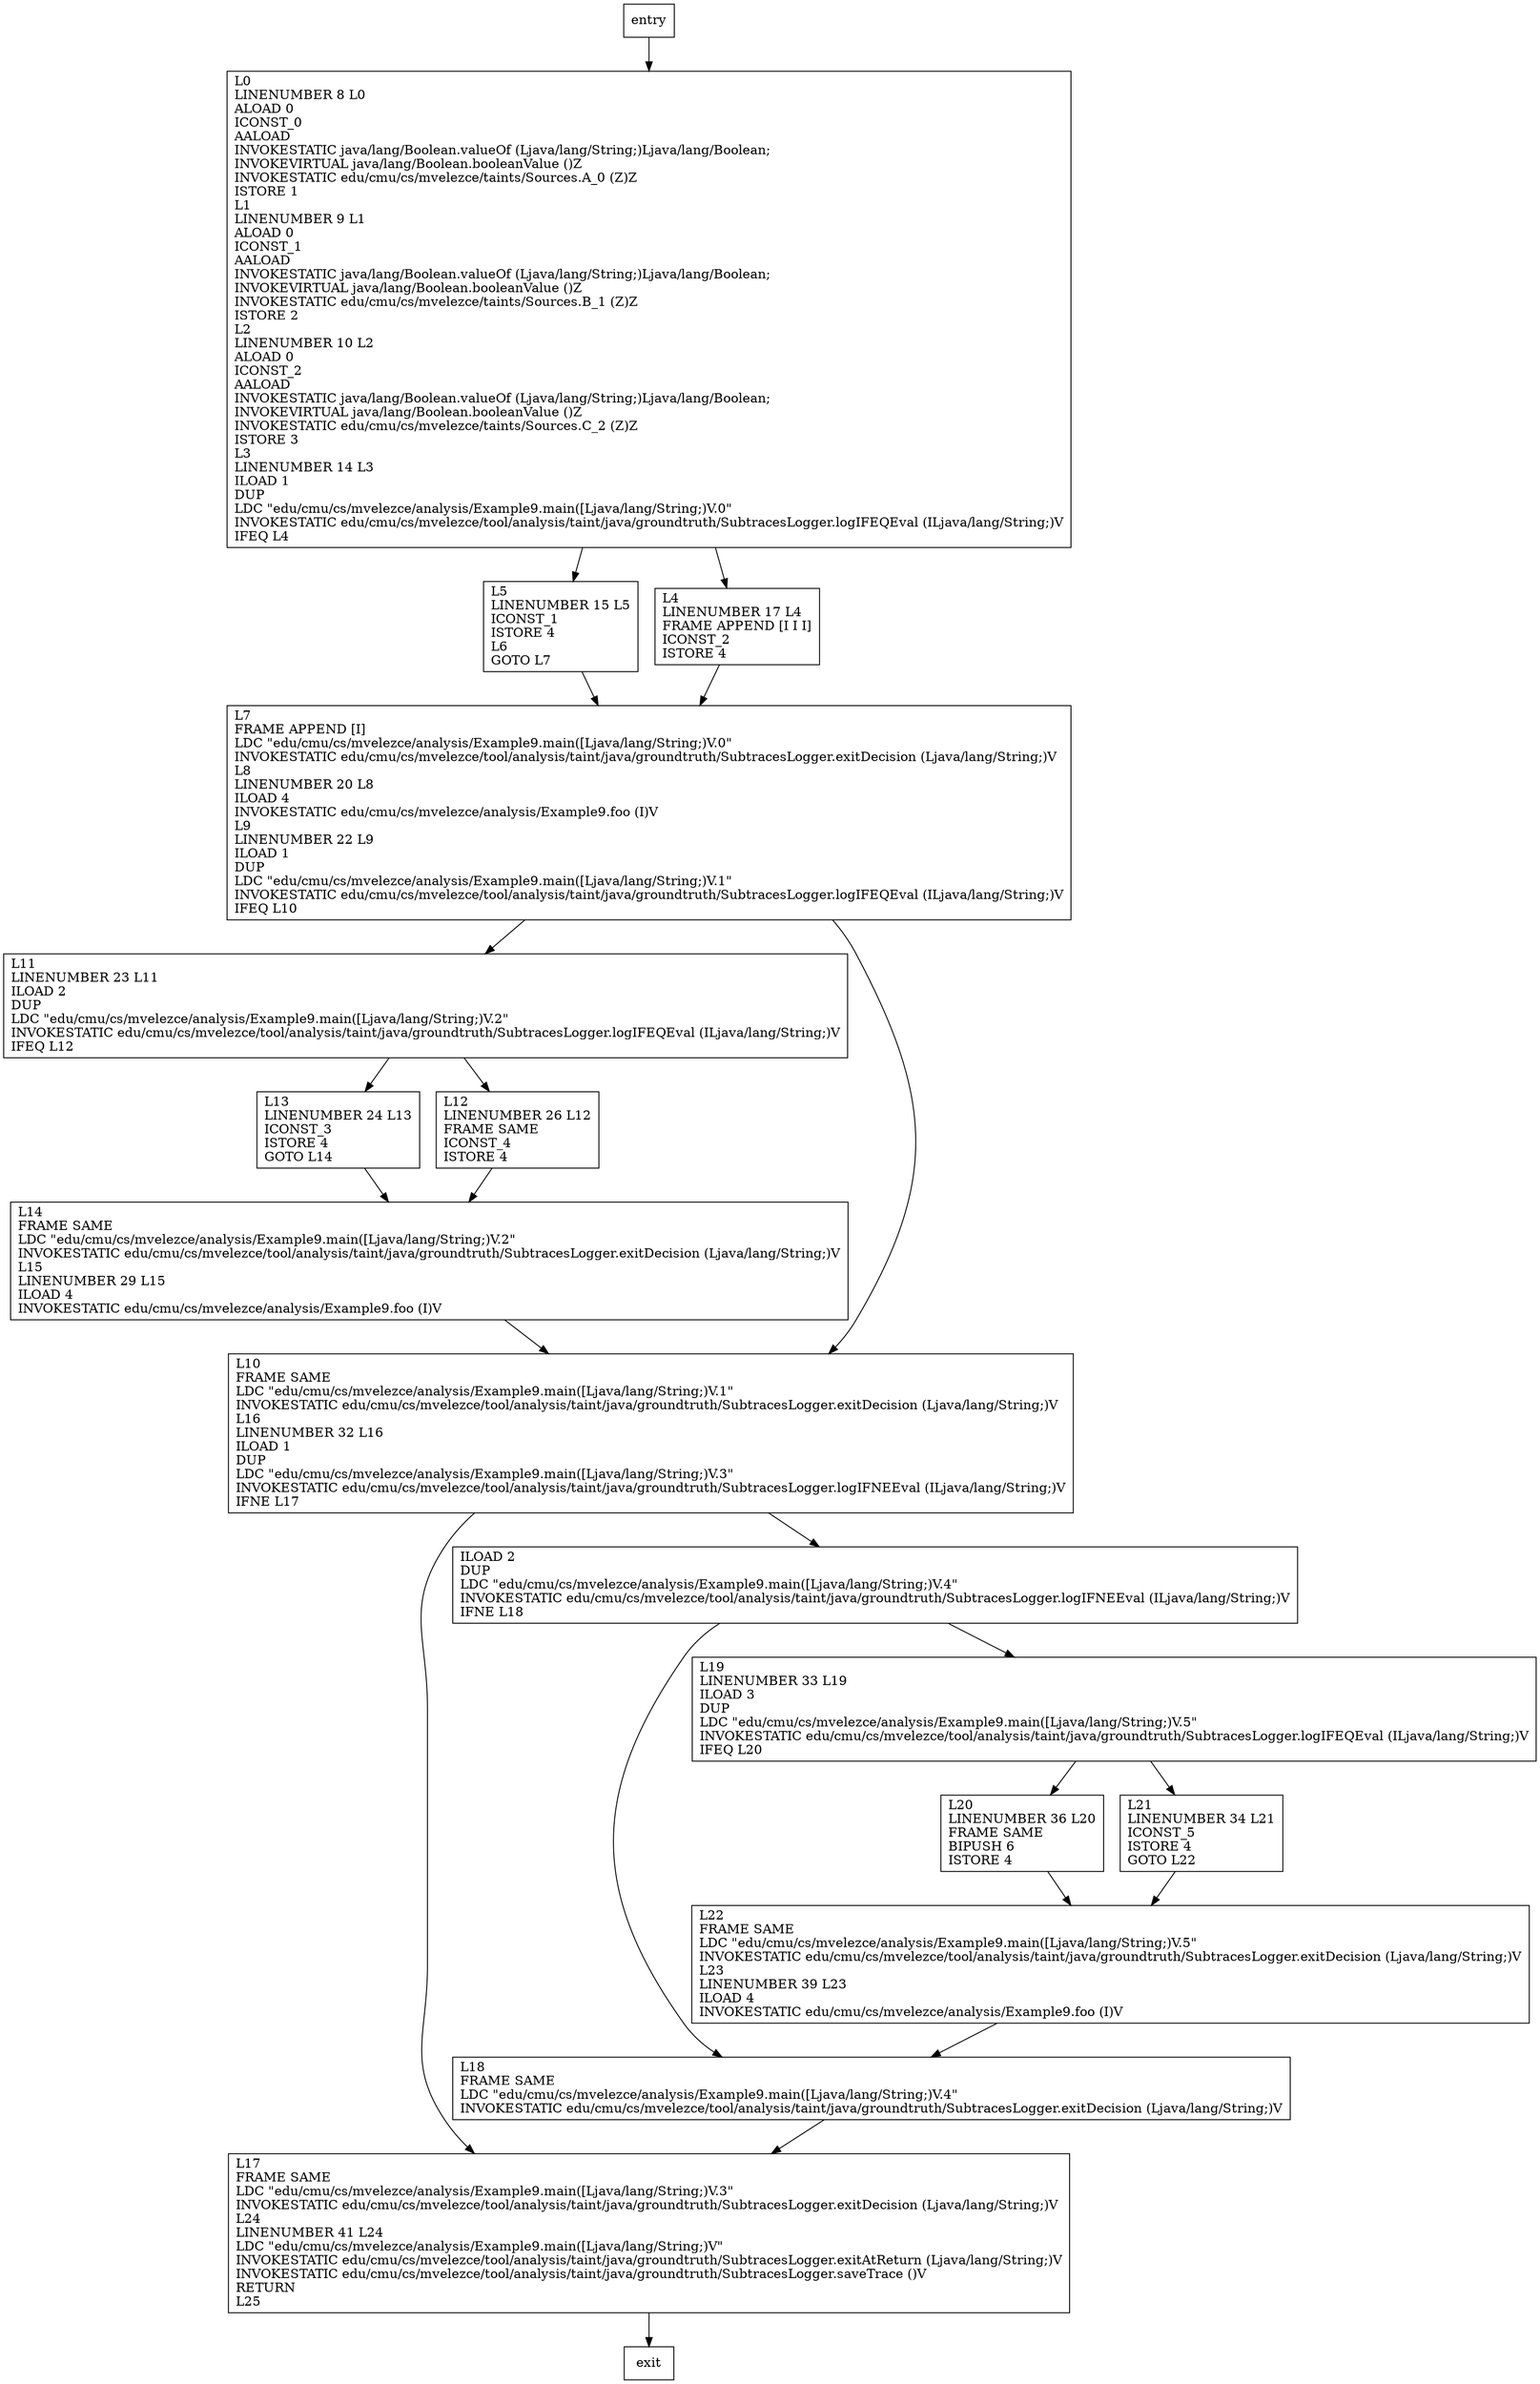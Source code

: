 digraph main {
node [shape=record];
106013593 [label="L11\lLINENUMBER 23 L11\lILOAD 2\lDUP\lLDC \"edu/cmu/cs/mvelezce/analysis/Example9.main([Ljava/lang/String;)V.2\"\lINVOKESTATIC edu/cmu/cs/mvelezce/tool/analysis/taint/java/groundtruth/SubtracesLogger.logIFEQEval (ILjava/lang/String;)V\lIFEQ L12\l"];
646334609 [label="L7\lFRAME APPEND [I]\lLDC \"edu/cmu/cs/mvelezce/analysis/Example9.main([Ljava/lang/String;)V.0\"\lINVOKESTATIC edu/cmu/cs/mvelezce/tool/analysis/taint/java/groundtruth/SubtracesLogger.exitDecision (Ljava/lang/String;)V\lL8\lLINENUMBER 20 L8\lILOAD 4\lINVOKESTATIC edu/cmu/cs/mvelezce/analysis/Example9.foo (I)V\lL9\lLINENUMBER 22 L9\lILOAD 1\lDUP\lLDC \"edu/cmu/cs/mvelezce/analysis/Example9.main([Ljava/lang/String;)V.1\"\lINVOKESTATIC edu/cmu/cs/mvelezce/tool/analysis/taint/java/groundtruth/SubtracesLogger.logIFEQEval (ILjava/lang/String;)V\lIFEQ L10\l"];
2045739285 [label="L13\lLINENUMBER 24 L13\lICONST_3\lISTORE 4\lGOTO L14\l"];
372017580 [label="L20\lLINENUMBER 36 L20\lFRAME SAME\lBIPUSH 6\lISTORE 4\l"];
1867673489 [label="L22\lFRAME SAME\lLDC \"edu/cmu/cs/mvelezce/analysis/Example9.main([Ljava/lang/String;)V.5\"\lINVOKESTATIC edu/cmu/cs/mvelezce/tool/analysis/taint/java/groundtruth/SubtracesLogger.exitDecision (Ljava/lang/String;)V\lL23\lLINENUMBER 39 L23\lILOAD 4\lINVOKESTATIC edu/cmu/cs/mvelezce/analysis/Example9.foo (I)V\l"];
228585933 [label="L17\lFRAME SAME\lLDC \"edu/cmu/cs/mvelezce/analysis/Example9.main([Ljava/lang/String;)V.3\"\lINVOKESTATIC edu/cmu/cs/mvelezce/tool/analysis/taint/java/groundtruth/SubtracesLogger.exitDecision (Ljava/lang/String;)V\lL24\lLINENUMBER 41 L24\lLDC \"edu/cmu/cs/mvelezce/analysis/Example9.main([Ljava/lang/String;)V\"\lINVOKESTATIC edu/cmu/cs/mvelezce/tool/analysis/taint/java/groundtruth/SubtracesLogger.exitAtReturn (Ljava/lang/String;)V\lINVOKESTATIC edu/cmu/cs/mvelezce/tool/analysis/taint/java/groundtruth/SubtracesLogger.saveTrace ()V\lRETURN\lL25\l"];
1840880761 [label="L12\lLINENUMBER 26 L12\lFRAME SAME\lICONST_4\lISTORE 4\l"];
583777927 [label="L0\lLINENUMBER 8 L0\lALOAD 0\lICONST_0\lAALOAD\lINVOKESTATIC java/lang/Boolean.valueOf (Ljava/lang/String;)Ljava/lang/Boolean;\lINVOKEVIRTUAL java/lang/Boolean.booleanValue ()Z\lINVOKESTATIC edu/cmu/cs/mvelezce/taints/Sources.A_0 (Z)Z\lISTORE 1\lL1\lLINENUMBER 9 L1\lALOAD 0\lICONST_1\lAALOAD\lINVOKESTATIC java/lang/Boolean.valueOf (Ljava/lang/String;)Ljava/lang/Boolean;\lINVOKEVIRTUAL java/lang/Boolean.booleanValue ()Z\lINVOKESTATIC edu/cmu/cs/mvelezce/taints/Sources.B_1 (Z)Z\lISTORE 2\lL2\lLINENUMBER 10 L2\lALOAD 0\lICONST_2\lAALOAD\lINVOKESTATIC java/lang/Boolean.valueOf (Ljava/lang/String;)Ljava/lang/Boolean;\lINVOKEVIRTUAL java/lang/Boolean.booleanValue ()Z\lINVOKESTATIC edu/cmu/cs/mvelezce/taints/Sources.C_2 (Z)Z\lISTORE 3\lL3\lLINENUMBER 14 L3\lILOAD 1\lDUP\lLDC \"edu/cmu/cs/mvelezce/analysis/Example9.main([Ljava/lang/String;)V.0\"\lINVOKESTATIC edu/cmu/cs/mvelezce/tool/analysis/taint/java/groundtruth/SubtracesLogger.logIFEQEval (ILjava/lang/String;)V\lIFEQ L4\l"];
2009584628 [label="L18\lFRAME SAME\lLDC \"edu/cmu/cs/mvelezce/analysis/Example9.main([Ljava/lang/String;)V.4\"\lINVOKESTATIC edu/cmu/cs/mvelezce/tool/analysis/taint/java/groundtruth/SubtracesLogger.exitDecision (Ljava/lang/String;)V\l"];
488397749 [label="L5\lLINENUMBER 15 L5\lICONST_1\lISTORE 4\lL6\lGOTO L7\l"];
1189291380 [label="L4\lLINENUMBER 17 L4\lFRAME APPEND [I I I]\lICONST_2\lISTORE 4\l"];
150814446 [label="ILOAD 2\lDUP\lLDC \"edu/cmu/cs/mvelezce/analysis/Example9.main([Ljava/lang/String;)V.4\"\lINVOKESTATIC edu/cmu/cs/mvelezce/tool/analysis/taint/java/groundtruth/SubtracesLogger.logIFNEEval (ILjava/lang/String;)V\lIFNE L18\l"];
744812115 [label="L19\lLINENUMBER 33 L19\lILOAD 3\lDUP\lLDC \"edu/cmu/cs/mvelezce/analysis/Example9.main([Ljava/lang/String;)V.5\"\lINVOKESTATIC edu/cmu/cs/mvelezce/tool/analysis/taint/java/groundtruth/SubtracesLogger.logIFEQEval (ILjava/lang/String;)V\lIFEQ L20\l"];
1497818432 [label="L10\lFRAME SAME\lLDC \"edu/cmu/cs/mvelezce/analysis/Example9.main([Ljava/lang/String;)V.1\"\lINVOKESTATIC edu/cmu/cs/mvelezce/tool/analysis/taint/java/groundtruth/SubtracesLogger.exitDecision (Ljava/lang/String;)V\lL16\lLINENUMBER 32 L16\lILOAD 1\lDUP\lLDC \"edu/cmu/cs/mvelezce/analysis/Example9.main([Ljava/lang/String;)V.3\"\lINVOKESTATIC edu/cmu/cs/mvelezce/tool/analysis/taint/java/groundtruth/SubtracesLogger.logIFNEEval (ILjava/lang/String;)V\lIFNE L17\l"];
1682899773 [label="L21\lLINENUMBER 34 L21\lICONST_5\lISTORE 4\lGOTO L22\l"];
62593131 [label="L14\lFRAME SAME\lLDC \"edu/cmu/cs/mvelezce/analysis/Example9.main([Ljava/lang/String;)V.2\"\lINVOKESTATIC edu/cmu/cs/mvelezce/tool/analysis/taint/java/groundtruth/SubtracesLogger.exitDecision (Ljava/lang/String;)V\lL15\lLINENUMBER 29 L15\lILOAD 4\lINVOKESTATIC edu/cmu/cs/mvelezce/analysis/Example9.foo (I)V\l"];
entry;
exit;
106013593 -> 2045739285;
106013593 -> 1840880761;
646334609 -> 106013593;
646334609 -> 1497818432;
2045739285 -> 62593131;
372017580 -> 1867673489;
1867673489 -> 2009584628;
228585933 -> exit;
1840880761 -> 62593131;
entry -> 583777927;
583777927 -> 488397749;
583777927 -> 1189291380;
2009584628 -> 228585933;
488397749 -> 646334609;
1189291380 -> 646334609;
150814446 -> 2009584628;
150814446 -> 744812115;
744812115 -> 372017580;
744812115 -> 1682899773;
1497818432 -> 150814446;
1497818432 -> 228585933;
1682899773 -> 1867673489;
62593131 -> 1497818432;
}
